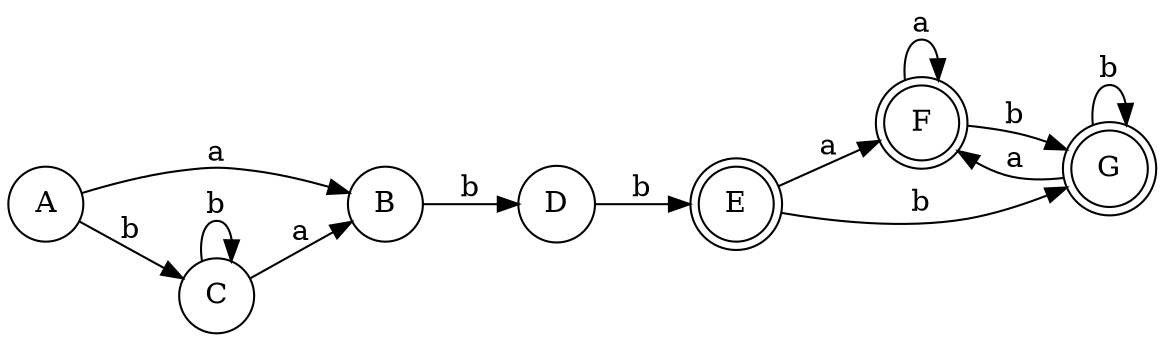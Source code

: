 // resultado
digraph AFD {
	graph [rankdir=LR]
	2107392322736 [label=A shape=circle]
	2107392326240 [label=B shape=circle]
	2107392326720 [label=C shape=circle]
	2107392326960 [label=D shape=circle]
	2107392327440 [label=E shape=doublecircle]
	2107392327584 [label=F shape=doublecircle]
	2107392524496 [label=G shape=doublecircle]
	2107392322736 -> 2107392326240 [label=a]
	2107392322736 -> 2107392326720 [label=b]
	2107392326240 -> 2107392326960 [label=b]
	2107392326720 -> 2107392326240 [label=a]
	2107392326720 -> 2107392326720 [label=b]
	2107392326960 -> 2107392327440 [label=b]
	2107392327440 -> 2107392327584 [label=a]
	2107392327440 -> 2107392524496 [label=b]
	2107392327584 -> 2107392327584 [label=a]
	2107392327584 -> 2107392524496 [label=b]
	2107392524496 -> 2107392327584 [label=a]
	2107392524496 -> 2107392524496 [label=b]
}
